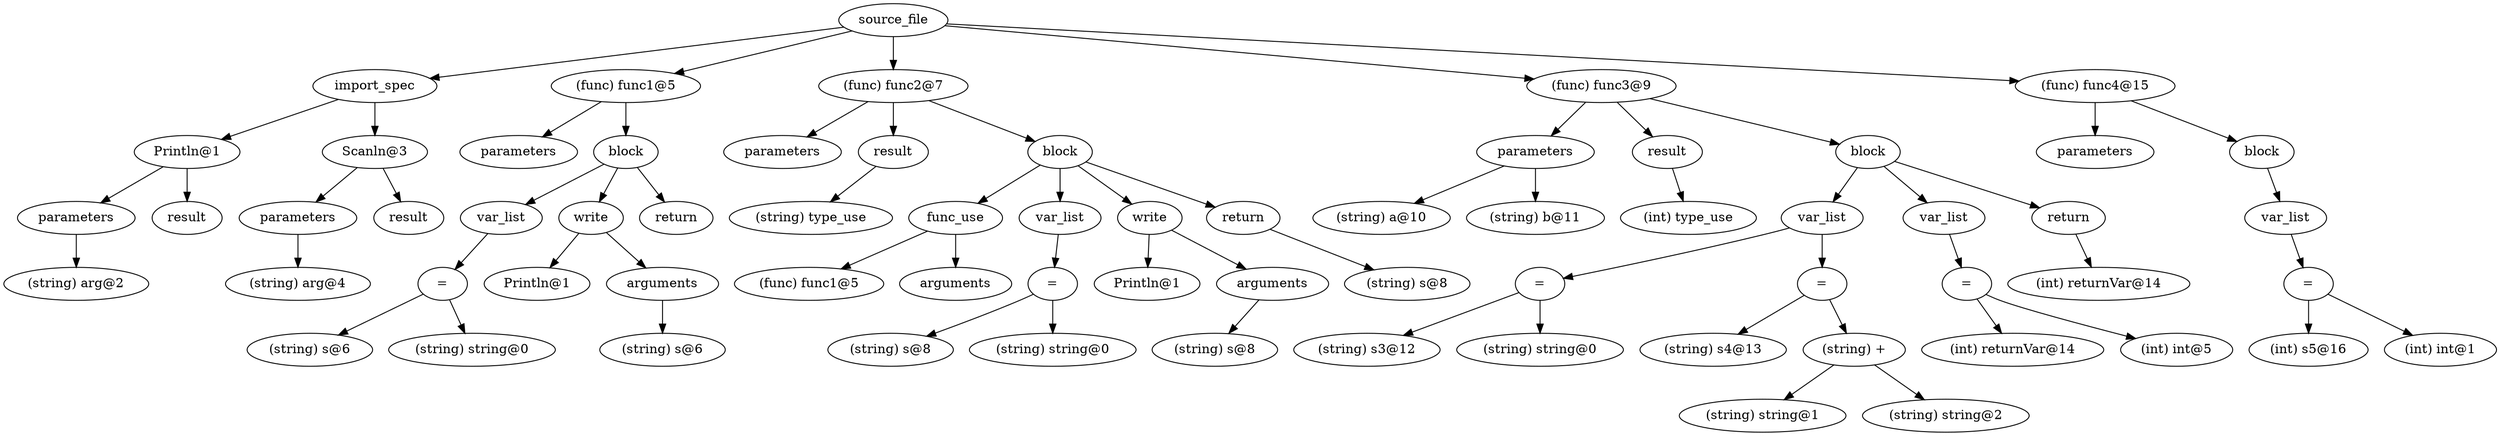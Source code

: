 digraph {
graph [ordering="out"];
node0[label="source_file"];
node1[label="import_spec"];
node2[label="Println@1"];
node3[label="parameters"];
node4[label="(string) arg@2"];
node3 -> node4;
node2 -> node3;
node5[label="result"];
node2 -> node5;
node1 -> node2;
node6[label="Scanln@3"];
node7[label="parameters"];
node8[label="(string) arg@4"];
node7 -> node8;
node6 -> node7;
node9[label="result"];
node6 -> node9;
node1 -> node6;
node0 -> node1;
node10[label="(func) func1@5"];
node11[label="parameters"];
node10 -> node11;
node12[label="block"];
node13[label="var_list"];
node14[label="="];
node15[label="(string) s@6"];
node14 -> node15;
node16[label="(string) string@0"];
node14 -> node16;
node13 -> node14;
node12 -> node13;
node17[label="write"];
node18[label="Println@1"];
node17 -> node18;
node19[label="arguments"];
node20[label="(string) s@6"];
node19 -> node20;
node17 -> node19;
node12 -> node17;
node21[label="return"];
node12 -> node21;
node10 -> node12;
node0 -> node10;
node22[label="(func) func2@7"];
node23[label="parameters"];
node22 -> node23;
node24[label="result"];
node25[label="(string) type_use"];
node24 -> node25;
node22 -> node24;
node26[label="block"];
node27[label="func_use"];
node28[label="(func) func1@5"];
node27 -> node28;
node29[label="arguments"];
node27 -> node29;
node26 -> node27;
node30[label="var_list"];
node31[label="="];
node32[label="(string) s@8"];
node31 -> node32;
node33[label="(string) string@0"];
node31 -> node33;
node30 -> node31;
node26 -> node30;
node34[label="write"];
node35[label="Println@1"];
node34 -> node35;
node36[label="arguments"];
node37[label="(string) s@8"];
node36 -> node37;
node34 -> node36;
node26 -> node34;
node38[label="return"];
node39[label="(string) s@8"];
node38 -> node39;
node26 -> node38;
node22 -> node26;
node0 -> node22;
node40[label="(func) func3@9"];
node41[label="parameters"];
node42[label="(string) a@10"];
node41 -> node42;
node43[label="(string) b@11"];
node41 -> node43;
node40 -> node41;
node44[label="result"];
node45[label="(int) type_use"];
node44 -> node45;
node40 -> node44;
node46[label="block"];
node47[label="var_list"];
node48[label="="];
node49[label="(string) s3@12"];
node48 -> node49;
node50[label="(string) string@0"];
node48 -> node50;
node47 -> node48;
node51[label="="];
node52[label="(string) s4@13"];
node51 -> node52;
node53[label="(string) +"];
node54[label="(string) string@1"];
node53 -> node54;
node55[label="(string) string@2"];
node53 -> node55;
node51 -> node53;
node47 -> node51;
node46 -> node47;
node56[label="var_list"];
node57[label="="];
node58[label="(int) returnVar@14"];
node57 -> node58;
node59[label="(int) int@5"];
node57 -> node59;
node56 -> node57;
node46 -> node56;
node60[label="return"];
node61[label="(int) returnVar@14"];
node60 -> node61;
node46 -> node60;
node40 -> node46;
node0 -> node40;
node62[label="(func) func4@15"];
node63[label="parameters"];
node62 -> node63;
node64[label="block"];
node65[label="var_list"];
node66[label="="];
node67[label="(int) s5@16"];
node66 -> node67;
node68[label="(int) int@1"];
node66 -> node68;
node65 -> node66;
node64 -> node65;
node62 -> node64;
node0 -> node62;
}
